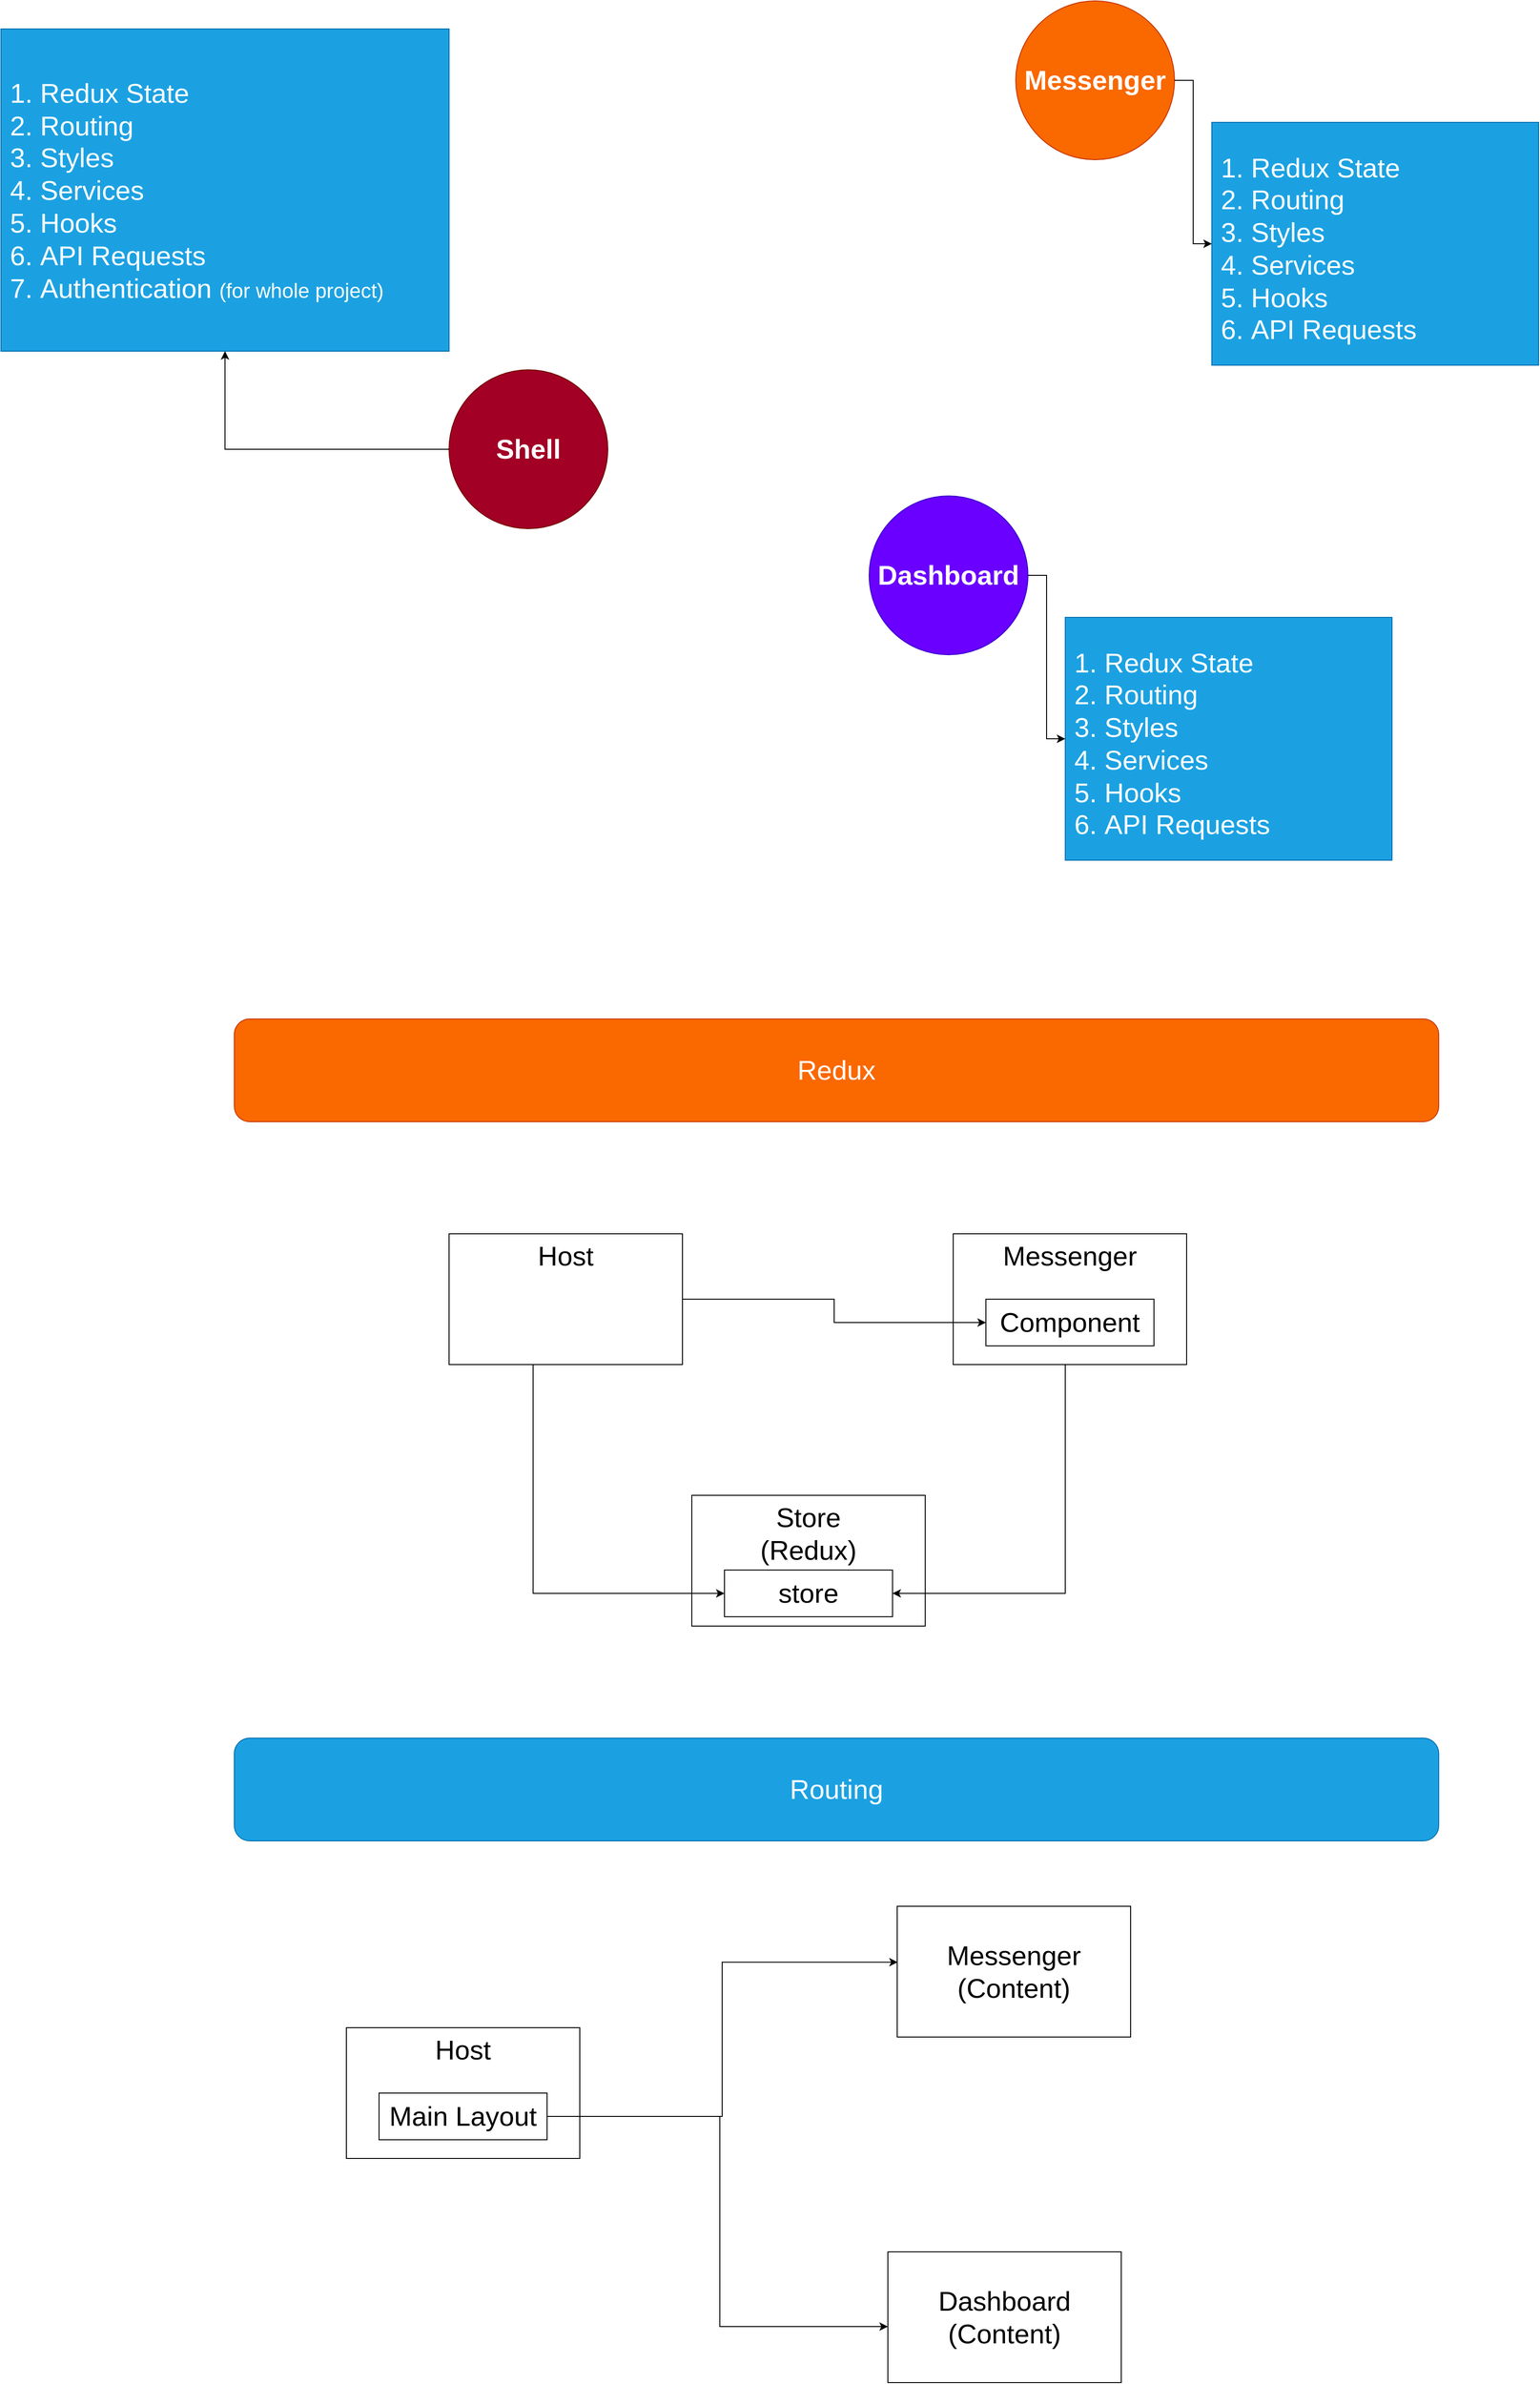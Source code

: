 <mxfile version="20.0.3" type="device"><diagram id="GsSd_nsfuKcS-UrM1O7l" name="Page-1"><mxGraphModel dx="2858" dy="2303" grid="1" gridSize="10" guides="1" tooltips="1" connect="1" arrows="1" fold="1" page="1" pageScale="1" pageWidth="827" pageHeight="1169" math="0" shadow="0"><root><mxCell id="0"/><mxCell id="1" parent="0"/><mxCell id="59xcw85rGQNsdC0K5u4D-9" value="" style="group" vertex="1" connectable="0" parent="1"><mxGeometry x="-260" y="-290" width="650" height="535" as="geometry"/></mxCell><mxCell id="59xcw85rGQNsdC0K5u4D-1" value="&lt;font style=&quot;font-size: 29px;&quot;&gt;&lt;b&gt;Shell&lt;/b&gt;&lt;/font&gt;" style="ellipse;whiteSpace=wrap;html=1;aspect=fixed;fillColor=#a20025;fontColor=#ffffff;strokeColor=#6F0000;" vertex="1" parent="59xcw85rGQNsdC0K5u4D-9"><mxGeometry x="480" y="365" width="170" height="170" as="geometry"/></mxCell><mxCell id="59xcw85rGQNsdC0K5u4D-7" value="&lt;ol&gt;&lt;li&gt;Redux State&lt;/li&gt;&lt;li&gt;Routing&lt;/li&gt;&lt;li&gt;Styles&lt;/li&gt;&lt;li&gt;Services&lt;/li&gt;&lt;li&gt;Hooks&lt;/li&gt;&lt;li&gt;API Requests&lt;/li&gt;&lt;li&gt;Authentication &lt;font style=&quot;font-size: 22px;&quot;&gt;(for whole project)&lt;/font&gt;&lt;/li&gt;&lt;/ol&gt;" style="text;strokeColor=#006EAF;fillColor=#1ba1e2;html=1;whiteSpace=wrap;verticalAlign=middle;overflow=hidden;fontSize=29;fontColor=#ffffff;" vertex="1" parent="59xcw85rGQNsdC0K5u4D-9"><mxGeometry width="480" height="345" as="geometry"/></mxCell><mxCell id="59xcw85rGQNsdC0K5u4D-8" style="edgeStyle=orthogonalEdgeStyle;rounded=0;orthogonalLoop=1;jettySize=auto;html=1;fontSize=22;" edge="1" parent="59xcw85rGQNsdC0K5u4D-9" source="59xcw85rGQNsdC0K5u4D-1" target="59xcw85rGQNsdC0K5u4D-7"><mxGeometry relative="1" as="geometry"><Array as="points"><mxPoint x="240" y="450"/></Array></mxGeometry></mxCell><mxCell id="59xcw85rGQNsdC0K5u4D-10" value="" style="group" vertex="1" connectable="0" parent="1"><mxGeometry x="827" y="-320" width="560" height="390" as="geometry"/></mxCell><mxCell id="59xcw85rGQNsdC0K5u4D-2" value="&lt;font color=&quot;#ffffff&quot; style=&quot;font-size: 29px;&quot;&gt;&lt;b&gt;Messenger&lt;/b&gt;&lt;/font&gt;" style="ellipse;whiteSpace=wrap;html=1;aspect=fixed;fillColor=#fa6800;strokeColor=#C73500;fontColor=#000000;" vertex="1" parent="59xcw85rGQNsdC0K5u4D-10"><mxGeometry width="170" height="170" as="geometry"/></mxCell><mxCell id="59xcw85rGQNsdC0K5u4D-5" value="&lt;ol&gt;&lt;li&gt;Redux State&lt;/li&gt;&lt;li&gt;Routing&lt;/li&gt;&lt;li&gt;Styles&lt;/li&gt;&lt;li&gt;Services&lt;/li&gt;&lt;li&gt;Hooks&lt;/li&gt;&lt;li&gt;API Requests&lt;/li&gt;&lt;/ol&gt;" style="text;strokeColor=#006EAF;fillColor=#1ba1e2;html=1;whiteSpace=wrap;verticalAlign=middle;overflow=hidden;fontSize=29;fontColor=#ffffff;" vertex="1" parent="59xcw85rGQNsdC0K5u4D-10"><mxGeometry x="210" y="130" width="350" height="260" as="geometry"/></mxCell><mxCell id="59xcw85rGQNsdC0K5u4D-6" style="edgeStyle=orthogonalEdgeStyle;rounded=0;orthogonalLoop=1;jettySize=auto;html=1;fontSize=29;" edge="1" parent="59xcw85rGQNsdC0K5u4D-10" source="59xcw85rGQNsdC0K5u4D-2" target="59xcw85rGQNsdC0K5u4D-5"><mxGeometry relative="1" as="geometry"/></mxCell><mxCell id="59xcw85rGQNsdC0K5u4D-11" value="" style="group" vertex="1" connectable="0" parent="1"><mxGeometry x="670" y="210" width="560" height="390" as="geometry"/></mxCell><mxCell id="59xcw85rGQNsdC0K5u4D-12" value="&lt;font style=&quot;font-size: 29px;&quot;&gt;&lt;b&gt;Dashboard&lt;/b&gt;&lt;/font&gt;" style="ellipse;whiteSpace=wrap;html=1;aspect=fixed;fillColor=#6a00ff;strokeColor=#3700CC;fontColor=#ffffff;" vertex="1" parent="59xcw85rGQNsdC0K5u4D-11"><mxGeometry width="170" height="170" as="geometry"/></mxCell><mxCell id="59xcw85rGQNsdC0K5u4D-13" value="&lt;ol&gt;&lt;li&gt;Redux State&lt;/li&gt;&lt;li&gt;Routing&lt;/li&gt;&lt;li&gt;Styles&lt;/li&gt;&lt;li&gt;Services&lt;/li&gt;&lt;li&gt;Hooks&lt;/li&gt;&lt;li&gt;API Requests&lt;/li&gt;&lt;/ol&gt;" style="text;strokeColor=#006EAF;fillColor=#1ba1e2;html=1;whiteSpace=wrap;verticalAlign=middle;overflow=hidden;fontSize=29;fontColor=#ffffff;" vertex="1" parent="59xcw85rGQNsdC0K5u4D-11"><mxGeometry x="210" y="130" width="350" height="260" as="geometry"/></mxCell><mxCell id="59xcw85rGQNsdC0K5u4D-14" style="edgeStyle=orthogonalEdgeStyle;rounded=0;orthogonalLoop=1;jettySize=auto;html=1;fontSize=29;" edge="1" parent="59xcw85rGQNsdC0K5u4D-11" source="59xcw85rGQNsdC0K5u4D-12" target="59xcw85rGQNsdC0K5u4D-13"><mxGeometry relative="1" as="geometry"/></mxCell><mxCell id="59xcw85rGQNsdC0K5u4D-15" value="&lt;font color=&quot;#ffffff&quot; style=&quot;font-size: 29px;&quot;&gt;Redux&lt;/font&gt;" style="rounded=1;whiteSpace=wrap;html=1;fontSize=22;fontColor=#000000;verticalAlign=middle;fillColor=#fa6800;strokeColor=#C73500;" vertex="1" parent="1"><mxGeometry x="-10" y="770" width="1290" height="110" as="geometry"/></mxCell><mxCell id="59xcw85rGQNsdC0K5u4D-16" value="&lt;font color=&quot;#000000&quot;&gt;Host&lt;/font&gt;" style="rounded=0;whiteSpace=wrap;html=1;fontSize=29;fontColor=#FFFFFF;verticalAlign=top;" vertex="1" parent="1"><mxGeometry x="220" y="1000" width="250" height="140" as="geometry"/></mxCell><mxCell id="59xcw85rGQNsdC0K5u4D-17" value="&lt;font color=&quot;#000000&quot;&gt;Messenger&lt;/font&gt;" style="rounded=0;whiteSpace=wrap;html=1;fontSize=29;fontColor=#FFFFFF;verticalAlign=top;" vertex="1" parent="1"><mxGeometry x="760" y="1000" width="250" height="140" as="geometry"/></mxCell><mxCell id="59xcw85rGQNsdC0K5u4D-18" value="&lt;font color=&quot;#000000&quot;&gt;Store&lt;br&gt;(Redux)&lt;br&gt;&lt;/font&gt;" style="rounded=0;whiteSpace=wrap;html=1;fontSize=29;fontColor=#FFFFFF;verticalAlign=top;" vertex="1" parent="1"><mxGeometry x="480" y="1280" width="250" height="140" as="geometry"/></mxCell><mxCell id="59xcw85rGQNsdC0K5u4D-19" value="Component" style="rounded=0;whiteSpace=wrap;html=1;fontSize=29;fontColor=#000000;" vertex="1" parent="1"><mxGeometry x="795" y="1070" width="180" height="50" as="geometry"/></mxCell><mxCell id="59xcw85rGQNsdC0K5u4D-20" value="store" style="rounded=0;whiteSpace=wrap;html=1;fontSize=29;fontColor=#000000;" vertex="1" parent="1"><mxGeometry x="515" y="1360" width="180" height="50" as="geometry"/></mxCell><mxCell id="59xcw85rGQNsdC0K5u4D-21" style="edgeStyle=orthogonalEdgeStyle;rounded=0;orthogonalLoop=1;jettySize=auto;html=1;entryX=0;entryY=0.5;entryDx=0;entryDy=0;fontSize=29;fontColor=#000000;" edge="1" parent="1" source="59xcw85rGQNsdC0K5u4D-16" target="59xcw85rGQNsdC0K5u4D-20"><mxGeometry relative="1" as="geometry"><Array as="points"><mxPoint x="310" y="1385"/></Array></mxGeometry></mxCell><mxCell id="59xcw85rGQNsdC0K5u4D-22" style="edgeStyle=orthogonalEdgeStyle;rounded=0;orthogonalLoop=1;jettySize=auto;html=1;entryX=1;entryY=0.5;entryDx=0;entryDy=0;fontSize=29;fontColor=#000000;" edge="1" parent="1" source="59xcw85rGQNsdC0K5u4D-17" target="59xcw85rGQNsdC0K5u4D-20"><mxGeometry relative="1" as="geometry"><Array as="points"><mxPoint x="880" y="1385"/></Array></mxGeometry></mxCell><mxCell id="59xcw85rGQNsdC0K5u4D-23" style="edgeStyle=orthogonalEdgeStyle;rounded=0;orthogonalLoop=1;jettySize=auto;html=1;entryX=0;entryY=0.5;entryDx=0;entryDy=0;fontSize=29;fontColor=#000000;" edge="1" parent="1" source="59xcw85rGQNsdC0K5u4D-16" target="59xcw85rGQNsdC0K5u4D-19"><mxGeometry relative="1" as="geometry"/></mxCell><mxCell id="59xcw85rGQNsdC0K5u4D-24" value="&lt;font color=&quot;#ffffff&quot; style=&quot;font-size: 29px;&quot;&gt;Routing&lt;/font&gt;" style="rounded=1;whiteSpace=wrap;html=1;fontSize=22;fontColor=#ffffff;verticalAlign=middle;fillColor=#1ba1e2;strokeColor=#006EAF;" vertex="1" parent="1"><mxGeometry x="-10" y="1540" width="1290" height="110" as="geometry"/></mxCell><mxCell id="59xcw85rGQNsdC0K5u4D-27" value="&lt;font color=&quot;#000000&quot;&gt;Messenger&lt;br&gt;(Content)&lt;br&gt;&lt;/font&gt;" style="rounded=0;whiteSpace=wrap;html=1;fontSize=29;fontColor=#FFFFFF;verticalAlign=middle;" vertex="1" parent="1"><mxGeometry x="700" y="1720" width="250" height="140" as="geometry"/></mxCell><mxCell id="59xcw85rGQNsdC0K5u4D-28" value="&lt;font color=&quot;#000000&quot;&gt;Dashboard&lt;br&gt;&lt;/font&gt;&lt;span style=&quot;color: rgb(0, 0, 0);&quot;&gt;(Content)&lt;/span&gt;&lt;font color=&quot;#000000&quot;&gt;&lt;br&gt;&lt;/font&gt;" style="rounded=0;whiteSpace=wrap;html=1;fontSize=29;fontColor=#FFFFFF;verticalAlign=middle;" vertex="1" parent="1"><mxGeometry x="690" y="2090" width="250" height="140" as="geometry"/></mxCell><mxCell id="59xcw85rGQNsdC0K5u4D-31" value="" style="group" vertex="1" connectable="0" parent="1"><mxGeometry x="110" y="1850" width="250" height="140" as="geometry"/></mxCell><mxCell id="59xcw85rGQNsdC0K5u4D-25" value="&lt;font color=&quot;#000000&quot;&gt;Host&lt;/font&gt;" style="rounded=0;whiteSpace=wrap;html=1;fontSize=29;fontColor=#FFFFFF;verticalAlign=top;" vertex="1" parent="59xcw85rGQNsdC0K5u4D-31"><mxGeometry width="250" height="140" as="geometry"/></mxCell><mxCell id="59xcw85rGQNsdC0K5u4D-26" value="Main Layout" style="rounded=0;whiteSpace=wrap;html=1;fontSize=29;fontColor=#000000;" vertex="1" parent="59xcw85rGQNsdC0K5u4D-31"><mxGeometry x="35" y="70" width="180" height="50" as="geometry"/></mxCell><mxCell id="59xcw85rGQNsdC0K5u4D-30" style="edgeStyle=orthogonalEdgeStyle;rounded=0;orthogonalLoop=1;jettySize=auto;html=1;fontSize=29;fontColor=#000000;" edge="1" parent="1" source="59xcw85rGQNsdC0K5u4D-26" target="59xcw85rGQNsdC0K5u4D-28"><mxGeometry relative="1" as="geometry"><Array as="points"><mxPoint x="510" y="1945"/><mxPoint x="510" y="2170"/></Array></mxGeometry></mxCell><mxCell id="59xcw85rGQNsdC0K5u4D-29" style="edgeStyle=orthogonalEdgeStyle;rounded=0;orthogonalLoop=1;jettySize=auto;html=1;entryX=0.002;entryY=0.428;entryDx=0;entryDy=0;entryPerimeter=0;fontSize=29;fontColor=#000000;" edge="1" parent="1" source="59xcw85rGQNsdC0K5u4D-26" target="59xcw85rGQNsdC0K5u4D-27"><mxGeometry relative="1" as="geometry"/></mxCell></root></mxGraphModel></diagram></mxfile>